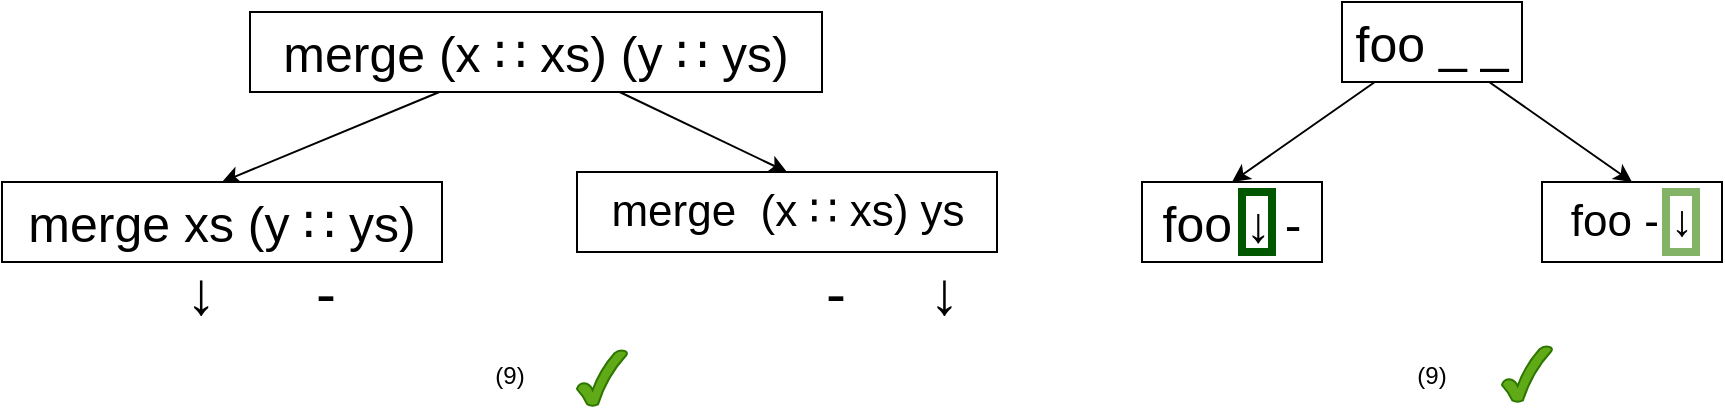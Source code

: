 <mxfile version="18.0.1" type="device"><diagram id="1Tt8hX2jjiSpvRYjdS0s" name="Page-1"><mxGraphModel dx="1422" dy="850" grid="1" gridSize="10" guides="1" tooltips="1" connect="1" arrows="1" fold="1" page="1" pageScale="1" pageWidth="827" pageHeight="1169" math="0" shadow="0"><root><mxCell id="0"/><mxCell id="1" parent="0"/><mxCell id="41GDM3-C7PyxfiVg4hlp-1" style="edgeStyle=none;rounded=0;orthogonalLoop=1;jettySize=auto;html=1;entryX=0.5;entryY=0;entryDx=0;entryDy=0;" parent="1" source="e1Ok-oC7eNezWRo3V-la-1" target="e1Ok-oC7eNezWRo3V-la-2" edge="1"><mxGeometry relative="1" as="geometry"/></mxCell><mxCell id="41GDM3-C7PyxfiVg4hlp-2" style="edgeStyle=none;rounded=0;orthogonalLoop=1;jettySize=auto;html=1;entryX=0.5;entryY=0;entryDx=0;entryDy=0;" parent="1" source="e1Ok-oC7eNezWRo3V-la-1" target="e1Ok-oC7eNezWRo3V-la-3" edge="1"><mxGeometry relative="1" as="geometry"/></mxCell><mxCell id="e1Ok-oC7eNezWRo3V-la-1" value="merge&amp;nbsp;(x ∷ xs) (y ∷ ys)" style="rounded=0;whiteSpace=wrap;html=1;fontSize=25;" parent="1" vertex="1"><mxGeometry x="414" y="320" width="286" height="40" as="geometry"/></mxCell><mxCell id="e1Ok-oC7eNezWRo3V-la-2" value="merge xs (y ∷ ys)" style="rounded=0;whiteSpace=wrap;html=1;fontSize=25;" parent="1" vertex="1"><mxGeometry x="290" y="405" width="220" height="40" as="geometry"/></mxCell><mxCell id="e1Ok-oC7eNezWRo3V-la-3" value="merge&amp;nbsp; (x ∷ xs) ys" style="rounded=0;whiteSpace=wrap;html=1;fontSize=22;" parent="1" vertex="1"><mxGeometry x="577.5" y="400" width="210" height="40" as="geometry"/></mxCell><mxCell id="VztTYUAv4pLqGP89yroG-3" value="(9)" style="text;html=1;strokeColor=none;fillColor=none;align=center;verticalAlign=middle;whiteSpace=wrap;rounded=0;" parent="1" vertex="1"><mxGeometry x="514" y="487" width="60" height="30" as="geometry"/></mxCell><mxCell id="WD6XeMsL0vZGmJBWKnR5-3" value="" style="verticalLabelPosition=bottom;verticalAlign=top;html=1;shape=mxgraph.basic.tick;fillColor=#60a917;fontColor=#ffffff;strokeColor=#2D7600;" parent="1" vertex="1"><mxGeometry x="577.5" y="489" width="25" height="28" as="geometry"/></mxCell><mxCell id="ZHTymakLMh2OQ4BKQGS_-1" value="↓&amp;nbsp; &amp;nbsp; &amp;nbsp; -" style="text;html=1;strokeColor=none;fillColor=none;align=left;verticalAlign=middle;whiteSpace=wrap;rounded=0;fontSize=30;" parent="1" vertex="1"><mxGeometry x="380" y="445" width="140" height="30" as="geometry"/></mxCell><mxCell id="ZHTymakLMh2OQ4BKQGS_-2" value="-&amp;nbsp; &amp;nbsp; &amp;nbsp;↓" style="text;html=1;strokeColor=none;fillColor=none;align=left;verticalAlign=middle;whiteSpace=wrap;rounded=0;fontSize=30;" parent="1" vertex="1"><mxGeometry x="700" y="445" width="140" height="30" as="geometry"/></mxCell><mxCell id="mdTVW_Fd8tDzX0TDlFe7-1" style="edgeStyle=none;rounded=0;orthogonalLoop=1;jettySize=auto;html=1;entryX=0.5;entryY=0;entryDx=0;entryDy=0;" parent="1" source="mdTVW_Fd8tDzX0TDlFe7-3" target="mdTVW_Fd8tDzX0TDlFe7-4" edge="1"><mxGeometry relative="1" as="geometry"/></mxCell><mxCell id="mdTVW_Fd8tDzX0TDlFe7-2" style="edgeStyle=none;rounded=0;orthogonalLoop=1;jettySize=auto;html=1;entryX=0.5;entryY=0;entryDx=0;entryDy=0;" parent="1" source="mdTVW_Fd8tDzX0TDlFe7-3" target="mdTVW_Fd8tDzX0TDlFe7-5" edge="1"><mxGeometry relative="1" as="geometry"/></mxCell><mxCell id="mdTVW_Fd8tDzX0TDlFe7-3" value="foo _ _" style="rounded=0;whiteSpace=wrap;html=1;fontSize=25;" parent="1" vertex="1"><mxGeometry x="960" y="315" width="90" height="40" as="geometry"/></mxCell><mxCell id="mdTVW_Fd8tDzX0TDlFe7-4" value="foo&amp;nbsp;↓&amp;nbsp;-" style="rounded=0;whiteSpace=wrap;html=1;fontSize=25;" parent="1" vertex="1"><mxGeometry x="860" y="405" width="90" height="40" as="geometry"/></mxCell><mxCell id="mdTVW_Fd8tDzX0TDlFe7-5" value="foo - ↓" style="rounded=0;whiteSpace=wrap;html=1;fontSize=22;" parent="1" vertex="1"><mxGeometry x="1060" y="405" width="90" height="40" as="geometry"/></mxCell><mxCell id="mdTVW_Fd8tDzX0TDlFe7-6" value="(9)" style="text;html=1;strokeColor=none;fillColor=none;align=center;verticalAlign=middle;whiteSpace=wrap;rounded=0;" parent="1" vertex="1"><mxGeometry x="975" y="487" width="60" height="30" as="geometry"/></mxCell><mxCell id="mdTVW_Fd8tDzX0TDlFe7-7" value="" style="verticalLabelPosition=bottom;verticalAlign=top;html=1;shape=mxgraph.basic.tick;fillColor=#60a917;fontColor=#ffffff;strokeColor=#2D7600;" parent="1" vertex="1"><mxGeometry x="1040" y="487" width="25" height="28" as="geometry"/></mxCell><mxCell id="mdTVW_Fd8tDzX0TDlFe7-8" value="" style="rounded=0;whiteSpace=wrap;html=1;strokeWidth=4;strokeColor=#005700;fillColor=none;fontColor=#ffffff;" parent="1" vertex="1"><mxGeometry x="910" y="410" width="15" height="30" as="geometry"/></mxCell><mxCell id="mdTVW_Fd8tDzX0TDlFe7-9" value="" style="rounded=0;whiteSpace=wrap;html=1;strokeWidth=4;strokeColor=#82b366;fillColor=none;" parent="1" vertex="1"><mxGeometry x="1122" y="410" width="15" height="30" as="geometry"/></mxCell></root></mxGraphModel></diagram></mxfile>